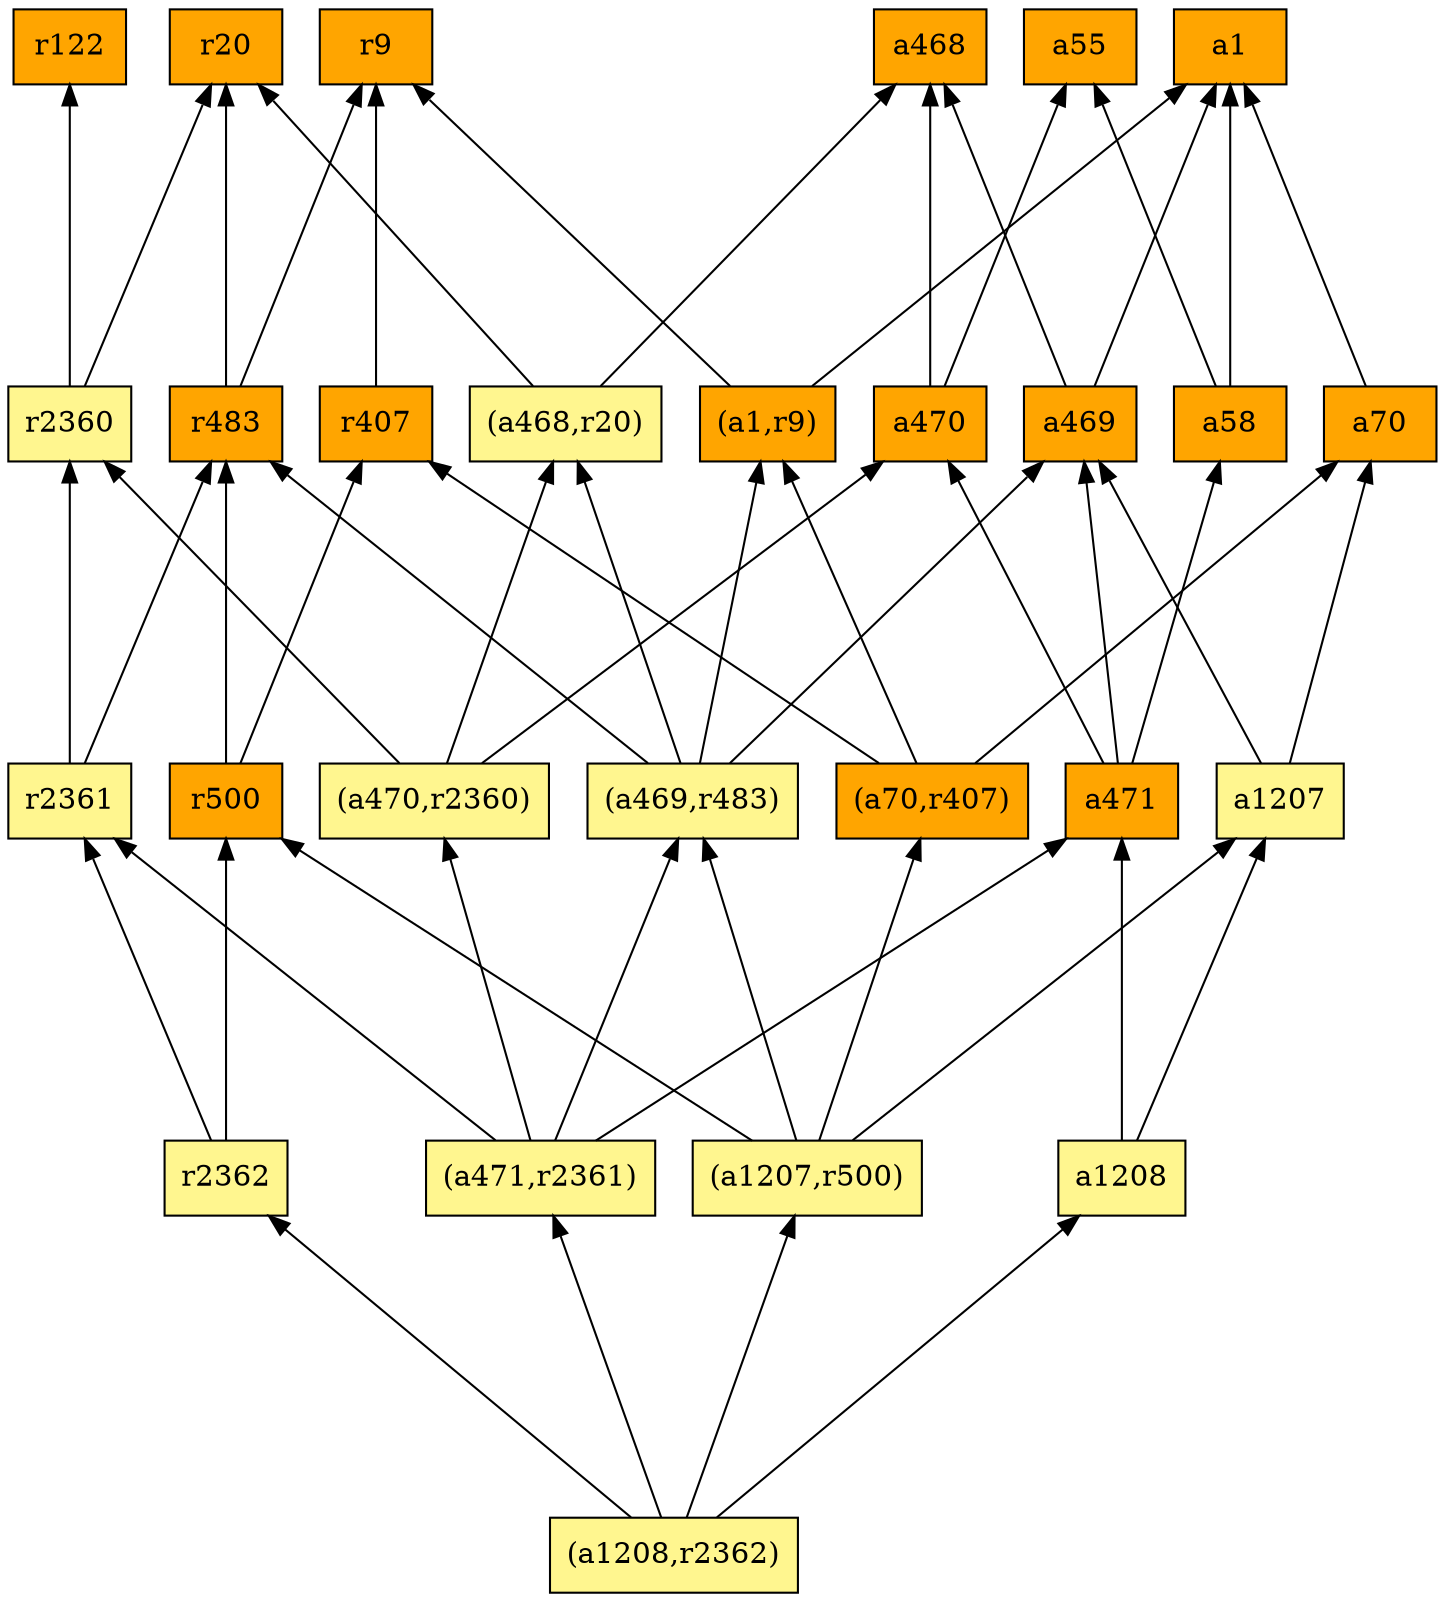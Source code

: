digraph G {
rankdir=BT;ranksep="2.0";
"(a1,r9)" [shape=record,fillcolor=orange,style=filled,label="{(a1,r9)}"];
"a471" [shape=record,fillcolor=orange,style=filled,label="{a471}"];
"a58" [shape=record,fillcolor=orange,style=filled,label="{a58}"];
"a469" [shape=record,fillcolor=orange,style=filled,label="{a469}"];
"r2360" [shape=record,fillcolor=khaki1,style=filled,label="{r2360}"];
"r500" [shape=record,fillcolor=orange,style=filled,label="{r500}"];
"(a468,r20)" [shape=record,fillcolor=khaki1,style=filled,label="{(a468,r20)}"];
"(a1208,r2362)" [shape=record,fillcolor=khaki1,style=filled,label="{(a1208,r2362)}"];
"(a469,r483)" [shape=record,fillcolor=khaki1,style=filled,label="{(a469,r483)}"];
"r483" [shape=record,fillcolor=orange,style=filled,label="{r483}"];
"a1207" [shape=record,fillcolor=khaki1,style=filled,label="{a1207}"];
"r2362" [shape=record,fillcolor=khaki1,style=filled,label="{r2362}"];
"(a70,r407)" [shape=record,fillcolor=orange,style=filled,label="{(a70,r407)}"];
"r9" [shape=record,fillcolor=orange,style=filled,label="{r9}"];
"r2361" [shape=record,fillcolor=khaki1,style=filled,label="{r2361}"];
"(a471,r2361)" [shape=record,fillcolor=khaki1,style=filled,label="{(a471,r2361)}"];
"a1" [shape=record,fillcolor=orange,style=filled,label="{a1}"];
"(a1207,r500)" [shape=record,fillcolor=khaki1,style=filled,label="{(a1207,r500)}"];
"r122" [shape=record,fillcolor=orange,style=filled,label="{r122}"];
"(a470,r2360)" [shape=record,fillcolor=khaki1,style=filled,label="{(a470,r2360)}"];
"a70" [shape=record,fillcolor=orange,style=filled,label="{a70}"];
"a55" [shape=record,fillcolor=orange,style=filled,label="{a55}"];
"a468" [shape=record,fillcolor=orange,style=filled,label="{a468}"];
"a1208" [shape=record,fillcolor=khaki1,style=filled,label="{a1208}"];
"r20" [shape=record,fillcolor=orange,style=filled,label="{r20}"];
"r407" [shape=record,fillcolor=orange,style=filled,label="{r407}"];
"a470" [shape=record,fillcolor=orange,style=filled,label="{a470}"];
"(a1,r9)" -> "r9"
"(a1,r9)" -> "a1"
"a471" -> "a58"
"a471" -> "a469"
"a471" -> "a470"
"a58" -> "a1"
"a58" -> "a55"
"a469" -> "a1"
"a469" -> "a468"
"r2360" -> "r122"
"r2360" -> "r20"
"r500" -> "r483"
"r500" -> "r407"
"(a468,r20)" -> "a468"
"(a468,r20)" -> "r20"
"(a1208,r2362)" -> "(a1207,r500)"
"(a1208,r2362)" -> "a1208"
"(a1208,r2362)" -> "r2362"
"(a1208,r2362)" -> "(a471,r2361)"
"(a469,r483)" -> "(a1,r9)"
"(a469,r483)" -> "r483"
"(a469,r483)" -> "a469"
"(a469,r483)" -> "(a468,r20)"
"r483" -> "r9"
"r483" -> "r20"
"a1207" -> "a469"
"a1207" -> "a70"
"r2362" -> "r2361"
"r2362" -> "r500"
"(a70,r407)" -> "(a1,r9)"
"(a70,r407)" -> "a70"
"(a70,r407)" -> "r407"
"r2361" -> "r2360"
"r2361" -> "r483"
"(a471,r2361)" -> "a471"
"(a471,r2361)" -> "(a470,r2360)"
"(a471,r2361)" -> "(a469,r483)"
"(a471,r2361)" -> "r2361"
"(a1207,r500)" -> "r500"
"(a1207,r500)" -> "(a469,r483)"
"(a1207,r500)" -> "a1207"
"(a1207,r500)" -> "(a70,r407)"
"(a470,r2360)" -> "r2360"
"(a470,r2360)" -> "(a468,r20)"
"(a470,r2360)" -> "a470"
"a70" -> "a1"
"a1208" -> "a471"
"a1208" -> "a1207"
"r407" -> "r9"
"a470" -> "a468"
"a470" -> "a55"
}